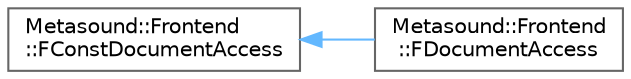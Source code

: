 digraph "Graphical Class Hierarchy"
{
 // INTERACTIVE_SVG=YES
 // LATEX_PDF_SIZE
  bgcolor="transparent";
  edge [fontname=Helvetica,fontsize=10,labelfontname=Helvetica,labelfontsize=10];
  node [fontname=Helvetica,fontsize=10,shape=box,height=0.2,width=0.4];
  rankdir="LR";
  Node0 [id="Node000000",label="Metasound::Frontend\l::FConstDocumentAccess",height=0.2,width=0.4,color="grey40", fillcolor="white", style="filled",URL="$d7/d5d/structMetasound_1_1Frontend_1_1FConstDocumentAccess.html",tooltip=" "];
  Node0 -> Node1 [id="edge5674_Node000000_Node000001",dir="back",color="steelblue1",style="solid",tooltip=" "];
  Node1 [id="Node000001",label="Metasound::Frontend\l::FDocumentAccess",height=0.2,width=0.4,color="grey40", fillcolor="white", style="filled",URL="$d4/d33/structMetasound_1_1Frontend_1_1FDocumentAccess.html",tooltip=" "];
}
